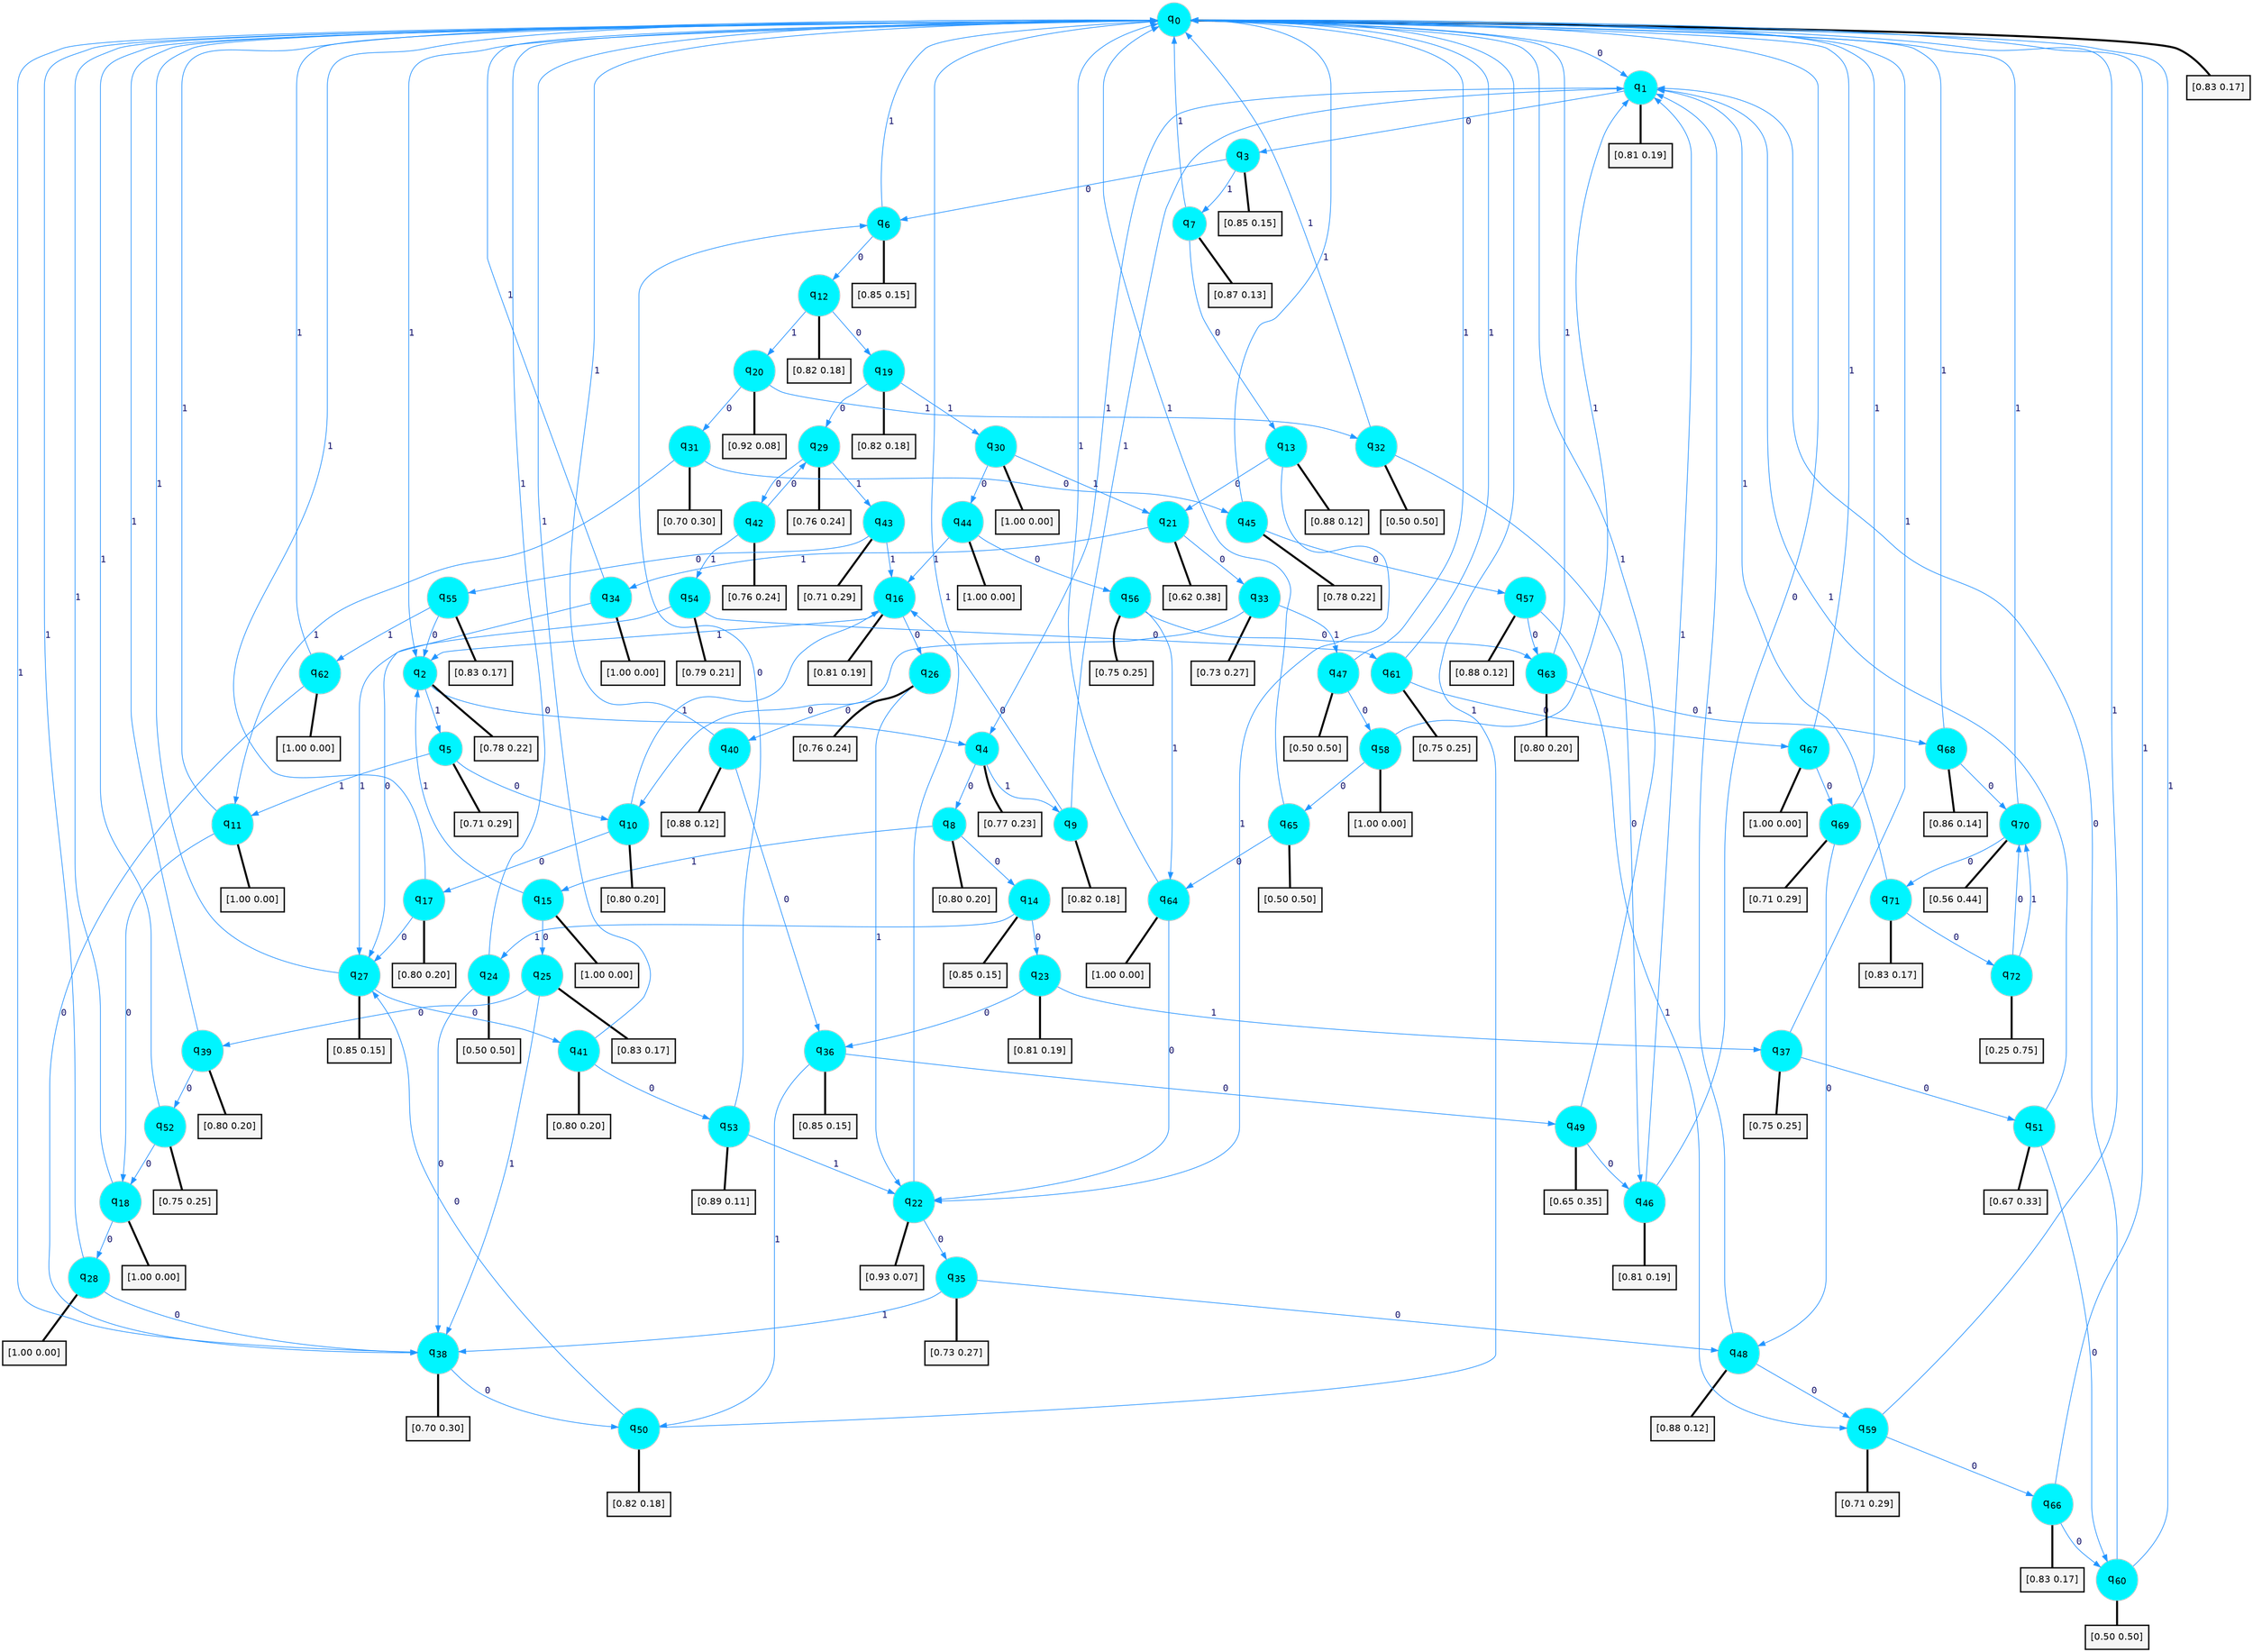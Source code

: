 digraph G {
graph [
bgcolor=transparent, dpi=300, rankdir=TD, size="40,25"];
node [
color=gray, fillcolor=turquoise1, fontcolor=black, fontname=Helvetica, fontsize=16, fontweight=bold, shape=circle, style=filled];
edge [
arrowsize=1, color=dodgerblue1, fontcolor=midnightblue, fontname=courier, fontweight=bold, penwidth=1, style=solid, weight=20];
0[label=<q<SUB>0</SUB>>];
1[label=<q<SUB>1</SUB>>];
2[label=<q<SUB>2</SUB>>];
3[label=<q<SUB>3</SUB>>];
4[label=<q<SUB>4</SUB>>];
5[label=<q<SUB>5</SUB>>];
6[label=<q<SUB>6</SUB>>];
7[label=<q<SUB>7</SUB>>];
8[label=<q<SUB>8</SUB>>];
9[label=<q<SUB>9</SUB>>];
10[label=<q<SUB>10</SUB>>];
11[label=<q<SUB>11</SUB>>];
12[label=<q<SUB>12</SUB>>];
13[label=<q<SUB>13</SUB>>];
14[label=<q<SUB>14</SUB>>];
15[label=<q<SUB>15</SUB>>];
16[label=<q<SUB>16</SUB>>];
17[label=<q<SUB>17</SUB>>];
18[label=<q<SUB>18</SUB>>];
19[label=<q<SUB>19</SUB>>];
20[label=<q<SUB>20</SUB>>];
21[label=<q<SUB>21</SUB>>];
22[label=<q<SUB>22</SUB>>];
23[label=<q<SUB>23</SUB>>];
24[label=<q<SUB>24</SUB>>];
25[label=<q<SUB>25</SUB>>];
26[label=<q<SUB>26</SUB>>];
27[label=<q<SUB>27</SUB>>];
28[label=<q<SUB>28</SUB>>];
29[label=<q<SUB>29</SUB>>];
30[label=<q<SUB>30</SUB>>];
31[label=<q<SUB>31</SUB>>];
32[label=<q<SUB>32</SUB>>];
33[label=<q<SUB>33</SUB>>];
34[label=<q<SUB>34</SUB>>];
35[label=<q<SUB>35</SUB>>];
36[label=<q<SUB>36</SUB>>];
37[label=<q<SUB>37</SUB>>];
38[label=<q<SUB>38</SUB>>];
39[label=<q<SUB>39</SUB>>];
40[label=<q<SUB>40</SUB>>];
41[label=<q<SUB>41</SUB>>];
42[label=<q<SUB>42</SUB>>];
43[label=<q<SUB>43</SUB>>];
44[label=<q<SUB>44</SUB>>];
45[label=<q<SUB>45</SUB>>];
46[label=<q<SUB>46</SUB>>];
47[label=<q<SUB>47</SUB>>];
48[label=<q<SUB>48</SUB>>];
49[label=<q<SUB>49</SUB>>];
50[label=<q<SUB>50</SUB>>];
51[label=<q<SUB>51</SUB>>];
52[label=<q<SUB>52</SUB>>];
53[label=<q<SUB>53</SUB>>];
54[label=<q<SUB>54</SUB>>];
55[label=<q<SUB>55</SUB>>];
56[label=<q<SUB>56</SUB>>];
57[label=<q<SUB>57</SUB>>];
58[label=<q<SUB>58</SUB>>];
59[label=<q<SUB>59</SUB>>];
60[label=<q<SUB>60</SUB>>];
61[label=<q<SUB>61</SUB>>];
62[label=<q<SUB>62</SUB>>];
63[label=<q<SUB>63</SUB>>];
64[label=<q<SUB>64</SUB>>];
65[label=<q<SUB>65</SUB>>];
66[label=<q<SUB>66</SUB>>];
67[label=<q<SUB>67</SUB>>];
68[label=<q<SUB>68</SUB>>];
69[label=<q<SUB>69</SUB>>];
70[label=<q<SUB>70</SUB>>];
71[label=<q<SUB>71</SUB>>];
72[label=<q<SUB>72</SUB>>];
73[label="[0.83 0.17]", shape=box,fontcolor=black, fontname=Helvetica, fontsize=14, penwidth=2, fillcolor=whitesmoke,color=black];
74[label="[0.81 0.19]", shape=box,fontcolor=black, fontname=Helvetica, fontsize=14, penwidth=2, fillcolor=whitesmoke,color=black];
75[label="[0.78 0.22]", shape=box,fontcolor=black, fontname=Helvetica, fontsize=14, penwidth=2, fillcolor=whitesmoke,color=black];
76[label="[0.85 0.15]", shape=box,fontcolor=black, fontname=Helvetica, fontsize=14, penwidth=2, fillcolor=whitesmoke,color=black];
77[label="[0.77 0.23]", shape=box,fontcolor=black, fontname=Helvetica, fontsize=14, penwidth=2, fillcolor=whitesmoke,color=black];
78[label="[0.71 0.29]", shape=box,fontcolor=black, fontname=Helvetica, fontsize=14, penwidth=2, fillcolor=whitesmoke,color=black];
79[label="[0.85 0.15]", shape=box,fontcolor=black, fontname=Helvetica, fontsize=14, penwidth=2, fillcolor=whitesmoke,color=black];
80[label="[0.87 0.13]", shape=box,fontcolor=black, fontname=Helvetica, fontsize=14, penwidth=2, fillcolor=whitesmoke,color=black];
81[label="[0.80 0.20]", shape=box,fontcolor=black, fontname=Helvetica, fontsize=14, penwidth=2, fillcolor=whitesmoke,color=black];
82[label="[0.82 0.18]", shape=box,fontcolor=black, fontname=Helvetica, fontsize=14, penwidth=2, fillcolor=whitesmoke,color=black];
83[label="[0.80 0.20]", shape=box,fontcolor=black, fontname=Helvetica, fontsize=14, penwidth=2, fillcolor=whitesmoke,color=black];
84[label="[1.00 0.00]", shape=box,fontcolor=black, fontname=Helvetica, fontsize=14, penwidth=2, fillcolor=whitesmoke,color=black];
85[label="[0.82 0.18]", shape=box,fontcolor=black, fontname=Helvetica, fontsize=14, penwidth=2, fillcolor=whitesmoke,color=black];
86[label="[0.88 0.12]", shape=box,fontcolor=black, fontname=Helvetica, fontsize=14, penwidth=2, fillcolor=whitesmoke,color=black];
87[label="[0.85 0.15]", shape=box,fontcolor=black, fontname=Helvetica, fontsize=14, penwidth=2, fillcolor=whitesmoke,color=black];
88[label="[1.00 0.00]", shape=box,fontcolor=black, fontname=Helvetica, fontsize=14, penwidth=2, fillcolor=whitesmoke,color=black];
89[label="[0.81 0.19]", shape=box,fontcolor=black, fontname=Helvetica, fontsize=14, penwidth=2, fillcolor=whitesmoke,color=black];
90[label="[0.80 0.20]", shape=box,fontcolor=black, fontname=Helvetica, fontsize=14, penwidth=2, fillcolor=whitesmoke,color=black];
91[label="[1.00 0.00]", shape=box,fontcolor=black, fontname=Helvetica, fontsize=14, penwidth=2, fillcolor=whitesmoke,color=black];
92[label="[0.82 0.18]", shape=box,fontcolor=black, fontname=Helvetica, fontsize=14, penwidth=2, fillcolor=whitesmoke,color=black];
93[label="[0.92 0.08]", shape=box,fontcolor=black, fontname=Helvetica, fontsize=14, penwidth=2, fillcolor=whitesmoke,color=black];
94[label="[0.62 0.38]", shape=box,fontcolor=black, fontname=Helvetica, fontsize=14, penwidth=2, fillcolor=whitesmoke,color=black];
95[label="[0.93 0.07]", shape=box,fontcolor=black, fontname=Helvetica, fontsize=14, penwidth=2, fillcolor=whitesmoke,color=black];
96[label="[0.81 0.19]", shape=box,fontcolor=black, fontname=Helvetica, fontsize=14, penwidth=2, fillcolor=whitesmoke,color=black];
97[label="[0.50 0.50]", shape=box,fontcolor=black, fontname=Helvetica, fontsize=14, penwidth=2, fillcolor=whitesmoke,color=black];
98[label="[0.83 0.17]", shape=box,fontcolor=black, fontname=Helvetica, fontsize=14, penwidth=2, fillcolor=whitesmoke,color=black];
99[label="[0.76 0.24]", shape=box,fontcolor=black, fontname=Helvetica, fontsize=14, penwidth=2, fillcolor=whitesmoke,color=black];
100[label="[0.85 0.15]", shape=box,fontcolor=black, fontname=Helvetica, fontsize=14, penwidth=2, fillcolor=whitesmoke,color=black];
101[label="[1.00 0.00]", shape=box,fontcolor=black, fontname=Helvetica, fontsize=14, penwidth=2, fillcolor=whitesmoke,color=black];
102[label="[0.76 0.24]", shape=box,fontcolor=black, fontname=Helvetica, fontsize=14, penwidth=2, fillcolor=whitesmoke,color=black];
103[label="[1.00 0.00]", shape=box,fontcolor=black, fontname=Helvetica, fontsize=14, penwidth=2, fillcolor=whitesmoke,color=black];
104[label="[0.70 0.30]", shape=box,fontcolor=black, fontname=Helvetica, fontsize=14, penwidth=2, fillcolor=whitesmoke,color=black];
105[label="[0.50 0.50]", shape=box,fontcolor=black, fontname=Helvetica, fontsize=14, penwidth=2, fillcolor=whitesmoke,color=black];
106[label="[0.73 0.27]", shape=box,fontcolor=black, fontname=Helvetica, fontsize=14, penwidth=2, fillcolor=whitesmoke,color=black];
107[label="[1.00 0.00]", shape=box,fontcolor=black, fontname=Helvetica, fontsize=14, penwidth=2, fillcolor=whitesmoke,color=black];
108[label="[0.73 0.27]", shape=box,fontcolor=black, fontname=Helvetica, fontsize=14, penwidth=2, fillcolor=whitesmoke,color=black];
109[label="[0.85 0.15]", shape=box,fontcolor=black, fontname=Helvetica, fontsize=14, penwidth=2, fillcolor=whitesmoke,color=black];
110[label="[0.75 0.25]", shape=box,fontcolor=black, fontname=Helvetica, fontsize=14, penwidth=2, fillcolor=whitesmoke,color=black];
111[label="[0.70 0.30]", shape=box,fontcolor=black, fontname=Helvetica, fontsize=14, penwidth=2, fillcolor=whitesmoke,color=black];
112[label="[0.80 0.20]", shape=box,fontcolor=black, fontname=Helvetica, fontsize=14, penwidth=2, fillcolor=whitesmoke,color=black];
113[label="[0.88 0.12]", shape=box,fontcolor=black, fontname=Helvetica, fontsize=14, penwidth=2, fillcolor=whitesmoke,color=black];
114[label="[0.80 0.20]", shape=box,fontcolor=black, fontname=Helvetica, fontsize=14, penwidth=2, fillcolor=whitesmoke,color=black];
115[label="[0.76 0.24]", shape=box,fontcolor=black, fontname=Helvetica, fontsize=14, penwidth=2, fillcolor=whitesmoke,color=black];
116[label="[0.71 0.29]", shape=box,fontcolor=black, fontname=Helvetica, fontsize=14, penwidth=2, fillcolor=whitesmoke,color=black];
117[label="[1.00 0.00]", shape=box,fontcolor=black, fontname=Helvetica, fontsize=14, penwidth=2, fillcolor=whitesmoke,color=black];
118[label="[0.78 0.22]", shape=box,fontcolor=black, fontname=Helvetica, fontsize=14, penwidth=2, fillcolor=whitesmoke,color=black];
119[label="[0.81 0.19]", shape=box,fontcolor=black, fontname=Helvetica, fontsize=14, penwidth=2, fillcolor=whitesmoke,color=black];
120[label="[0.50 0.50]", shape=box,fontcolor=black, fontname=Helvetica, fontsize=14, penwidth=2, fillcolor=whitesmoke,color=black];
121[label="[0.88 0.12]", shape=box,fontcolor=black, fontname=Helvetica, fontsize=14, penwidth=2, fillcolor=whitesmoke,color=black];
122[label="[0.65 0.35]", shape=box,fontcolor=black, fontname=Helvetica, fontsize=14, penwidth=2, fillcolor=whitesmoke,color=black];
123[label="[0.82 0.18]", shape=box,fontcolor=black, fontname=Helvetica, fontsize=14, penwidth=2, fillcolor=whitesmoke,color=black];
124[label="[0.67 0.33]", shape=box,fontcolor=black, fontname=Helvetica, fontsize=14, penwidth=2, fillcolor=whitesmoke,color=black];
125[label="[0.75 0.25]", shape=box,fontcolor=black, fontname=Helvetica, fontsize=14, penwidth=2, fillcolor=whitesmoke,color=black];
126[label="[0.89 0.11]", shape=box,fontcolor=black, fontname=Helvetica, fontsize=14, penwidth=2, fillcolor=whitesmoke,color=black];
127[label="[0.79 0.21]", shape=box,fontcolor=black, fontname=Helvetica, fontsize=14, penwidth=2, fillcolor=whitesmoke,color=black];
128[label="[0.83 0.17]", shape=box,fontcolor=black, fontname=Helvetica, fontsize=14, penwidth=2, fillcolor=whitesmoke,color=black];
129[label="[0.75 0.25]", shape=box,fontcolor=black, fontname=Helvetica, fontsize=14, penwidth=2, fillcolor=whitesmoke,color=black];
130[label="[0.88 0.12]", shape=box,fontcolor=black, fontname=Helvetica, fontsize=14, penwidth=2, fillcolor=whitesmoke,color=black];
131[label="[1.00 0.00]", shape=box,fontcolor=black, fontname=Helvetica, fontsize=14, penwidth=2, fillcolor=whitesmoke,color=black];
132[label="[0.71 0.29]", shape=box,fontcolor=black, fontname=Helvetica, fontsize=14, penwidth=2, fillcolor=whitesmoke,color=black];
133[label="[0.50 0.50]", shape=box,fontcolor=black, fontname=Helvetica, fontsize=14, penwidth=2, fillcolor=whitesmoke,color=black];
134[label="[0.75 0.25]", shape=box,fontcolor=black, fontname=Helvetica, fontsize=14, penwidth=2, fillcolor=whitesmoke,color=black];
135[label="[1.00 0.00]", shape=box,fontcolor=black, fontname=Helvetica, fontsize=14, penwidth=2, fillcolor=whitesmoke,color=black];
136[label="[0.80 0.20]", shape=box,fontcolor=black, fontname=Helvetica, fontsize=14, penwidth=2, fillcolor=whitesmoke,color=black];
137[label="[1.00 0.00]", shape=box,fontcolor=black, fontname=Helvetica, fontsize=14, penwidth=2, fillcolor=whitesmoke,color=black];
138[label="[0.50 0.50]", shape=box,fontcolor=black, fontname=Helvetica, fontsize=14, penwidth=2, fillcolor=whitesmoke,color=black];
139[label="[0.83 0.17]", shape=box,fontcolor=black, fontname=Helvetica, fontsize=14, penwidth=2, fillcolor=whitesmoke,color=black];
140[label="[1.00 0.00]", shape=box,fontcolor=black, fontname=Helvetica, fontsize=14, penwidth=2, fillcolor=whitesmoke,color=black];
141[label="[0.86 0.14]", shape=box,fontcolor=black, fontname=Helvetica, fontsize=14, penwidth=2, fillcolor=whitesmoke,color=black];
142[label="[0.71 0.29]", shape=box,fontcolor=black, fontname=Helvetica, fontsize=14, penwidth=2, fillcolor=whitesmoke,color=black];
143[label="[0.56 0.44]", shape=box,fontcolor=black, fontname=Helvetica, fontsize=14, penwidth=2, fillcolor=whitesmoke,color=black];
144[label="[0.83 0.17]", shape=box,fontcolor=black, fontname=Helvetica, fontsize=14, penwidth=2, fillcolor=whitesmoke,color=black];
145[label="[0.25 0.75]", shape=box,fontcolor=black, fontname=Helvetica, fontsize=14, penwidth=2, fillcolor=whitesmoke,color=black];
0->1 [label=0];
0->2 [label=1];
0->73 [arrowhead=none, penwidth=3,color=black];
1->3 [label=0];
1->4 [label=1];
1->74 [arrowhead=none, penwidth=3,color=black];
2->4 [label=0];
2->5 [label=1];
2->75 [arrowhead=none, penwidth=3,color=black];
3->6 [label=0];
3->7 [label=1];
3->76 [arrowhead=none, penwidth=3,color=black];
4->8 [label=0];
4->9 [label=1];
4->77 [arrowhead=none, penwidth=3,color=black];
5->10 [label=0];
5->11 [label=1];
5->78 [arrowhead=none, penwidth=3,color=black];
6->12 [label=0];
6->0 [label=1];
6->79 [arrowhead=none, penwidth=3,color=black];
7->13 [label=0];
7->0 [label=1];
7->80 [arrowhead=none, penwidth=3,color=black];
8->14 [label=0];
8->15 [label=1];
8->81 [arrowhead=none, penwidth=3,color=black];
9->16 [label=0];
9->1 [label=1];
9->82 [arrowhead=none, penwidth=3,color=black];
10->17 [label=0];
10->16 [label=1];
10->83 [arrowhead=none, penwidth=3,color=black];
11->18 [label=0];
11->0 [label=1];
11->84 [arrowhead=none, penwidth=3,color=black];
12->19 [label=0];
12->20 [label=1];
12->85 [arrowhead=none, penwidth=3,color=black];
13->21 [label=0];
13->22 [label=1];
13->86 [arrowhead=none, penwidth=3,color=black];
14->23 [label=0];
14->24 [label=1];
14->87 [arrowhead=none, penwidth=3,color=black];
15->25 [label=0];
15->2 [label=1];
15->88 [arrowhead=none, penwidth=3,color=black];
16->26 [label=0];
16->2 [label=1];
16->89 [arrowhead=none, penwidth=3,color=black];
17->27 [label=0];
17->0 [label=1];
17->90 [arrowhead=none, penwidth=3,color=black];
18->28 [label=0];
18->0 [label=1];
18->91 [arrowhead=none, penwidth=3,color=black];
19->29 [label=0];
19->30 [label=1];
19->92 [arrowhead=none, penwidth=3,color=black];
20->31 [label=0];
20->32 [label=1];
20->93 [arrowhead=none, penwidth=3,color=black];
21->33 [label=0];
21->34 [label=1];
21->94 [arrowhead=none, penwidth=3,color=black];
22->35 [label=0];
22->0 [label=1];
22->95 [arrowhead=none, penwidth=3,color=black];
23->36 [label=0];
23->37 [label=1];
23->96 [arrowhead=none, penwidth=3,color=black];
24->38 [label=0];
24->0 [label=1];
24->97 [arrowhead=none, penwidth=3,color=black];
25->39 [label=0];
25->38 [label=1];
25->98 [arrowhead=none, penwidth=3,color=black];
26->40 [label=0];
26->22 [label=1];
26->99 [arrowhead=none, penwidth=3,color=black];
27->41 [label=0];
27->0 [label=1];
27->100 [arrowhead=none, penwidth=3,color=black];
28->38 [label=0];
28->0 [label=1];
28->101 [arrowhead=none, penwidth=3,color=black];
29->42 [label=0];
29->43 [label=1];
29->102 [arrowhead=none, penwidth=3,color=black];
30->44 [label=0];
30->21 [label=1];
30->103 [arrowhead=none, penwidth=3,color=black];
31->45 [label=0];
31->11 [label=1];
31->104 [arrowhead=none, penwidth=3,color=black];
32->46 [label=0];
32->0 [label=1];
32->105 [arrowhead=none, penwidth=3,color=black];
33->10 [label=0];
33->47 [label=1];
33->106 [arrowhead=none, penwidth=3,color=black];
34->27 [label=0];
34->0 [label=1];
34->107 [arrowhead=none, penwidth=3,color=black];
35->48 [label=0];
35->38 [label=1];
35->108 [arrowhead=none, penwidth=3,color=black];
36->49 [label=0];
36->50 [label=1];
36->109 [arrowhead=none, penwidth=3,color=black];
37->51 [label=0];
37->0 [label=1];
37->110 [arrowhead=none, penwidth=3,color=black];
38->50 [label=0];
38->0 [label=1];
38->111 [arrowhead=none, penwidth=3,color=black];
39->52 [label=0];
39->0 [label=1];
39->112 [arrowhead=none, penwidth=3,color=black];
40->36 [label=0];
40->0 [label=1];
40->113 [arrowhead=none, penwidth=3,color=black];
41->53 [label=0];
41->0 [label=1];
41->114 [arrowhead=none, penwidth=3,color=black];
42->29 [label=0];
42->54 [label=1];
42->115 [arrowhead=none, penwidth=3,color=black];
43->55 [label=0];
43->16 [label=1];
43->116 [arrowhead=none, penwidth=3,color=black];
44->56 [label=0];
44->16 [label=1];
44->117 [arrowhead=none, penwidth=3,color=black];
45->57 [label=0];
45->0 [label=1];
45->118 [arrowhead=none, penwidth=3,color=black];
46->0 [label=0];
46->1 [label=1];
46->119 [arrowhead=none, penwidth=3,color=black];
47->58 [label=0];
47->0 [label=1];
47->120 [arrowhead=none, penwidth=3,color=black];
48->59 [label=0];
48->1 [label=1];
48->121 [arrowhead=none, penwidth=3,color=black];
49->46 [label=0];
49->0 [label=1];
49->122 [arrowhead=none, penwidth=3,color=black];
50->27 [label=0];
50->0 [label=1];
50->123 [arrowhead=none, penwidth=3,color=black];
51->60 [label=0];
51->1 [label=1];
51->124 [arrowhead=none, penwidth=3,color=black];
52->18 [label=0];
52->0 [label=1];
52->125 [arrowhead=none, penwidth=3,color=black];
53->6 [label=0];
53->22 [label=1];
53->126 [arrowhead=none, penwidth=3,color=black];
54->61 [label=0];
54->27 [label=1];
54->127 [arrowhead=none, penwidth=3,color=black];
55->2 [label=0];
55->62 [label=1];
55->128 [arrowhead=none, penwidth=3,color=black];
56->63 [label=0];
56->64 [label=1];
56->129 [arrowhead=none, penwidth=3,color=black];
57->63 [label=0];
57->59 [label=1];
57->130 [arrowhead=none, penwidth=3,color=black];
58->65 [label=0];
58->1 [label=1];
58->131 [arrowhead=none, penwidth=3,color=black];
59->66 [label=0];
59->0 [label=1];
59->132 [arrowhead=none, penwidth=3,color=black];
60->1 [label=0];
60->0 [label=1];
60->133 [arrowhead=none, penwidth=3,color=black];
61->67 [label=0];
61->0 [label=1];
61->134 [arrowhead=none, penwidth=3,color=black];
62->38 [label=0];
62->0 [label=1];
62->135 [arrowhead=none, penwidth=3,color=black];
63->68 [label=0];
63->0 [label=1];
63->136 [arrowhead=none, penwidth=3,color=black];
64->22 [label=0];
64->0 [label=1];
64->137 [arrowhead=none, penwidth=3,color=black];
65->64 [label=0];
65->0 [label=1];
65->138 [arrowhead=none, penwidth=3,color=black];
66->60 [label=0];
66->0 [label=1];
66->139 [arrowhead=none, penwidth=3,color=black];
67->69 [label=0];
67->0 [label=1];
67->140 [arrowhead=none, penwidth=3,color=black];
68->70 [label=0];
68->0 [label=1];
68->141 [arrowhead=none, penwidth=3,color=black];
69->48 [label=0];
69->0 [label=1];
69->142 [arrowhead=none, penwidth=3,color=black];
70->71 [label=0];
70->0 [label=1];
70->143 [arrowhead=none, penwidth=3,color=black];
71->72 [label=0];
71->1 [label=1];
71->144 [arrowhead=none, penwidth=3,color=black];
72->70 [label=0];
72->70 [label=1];
72->145 [arrowhead=none, penwidth=3,color=black];
}
